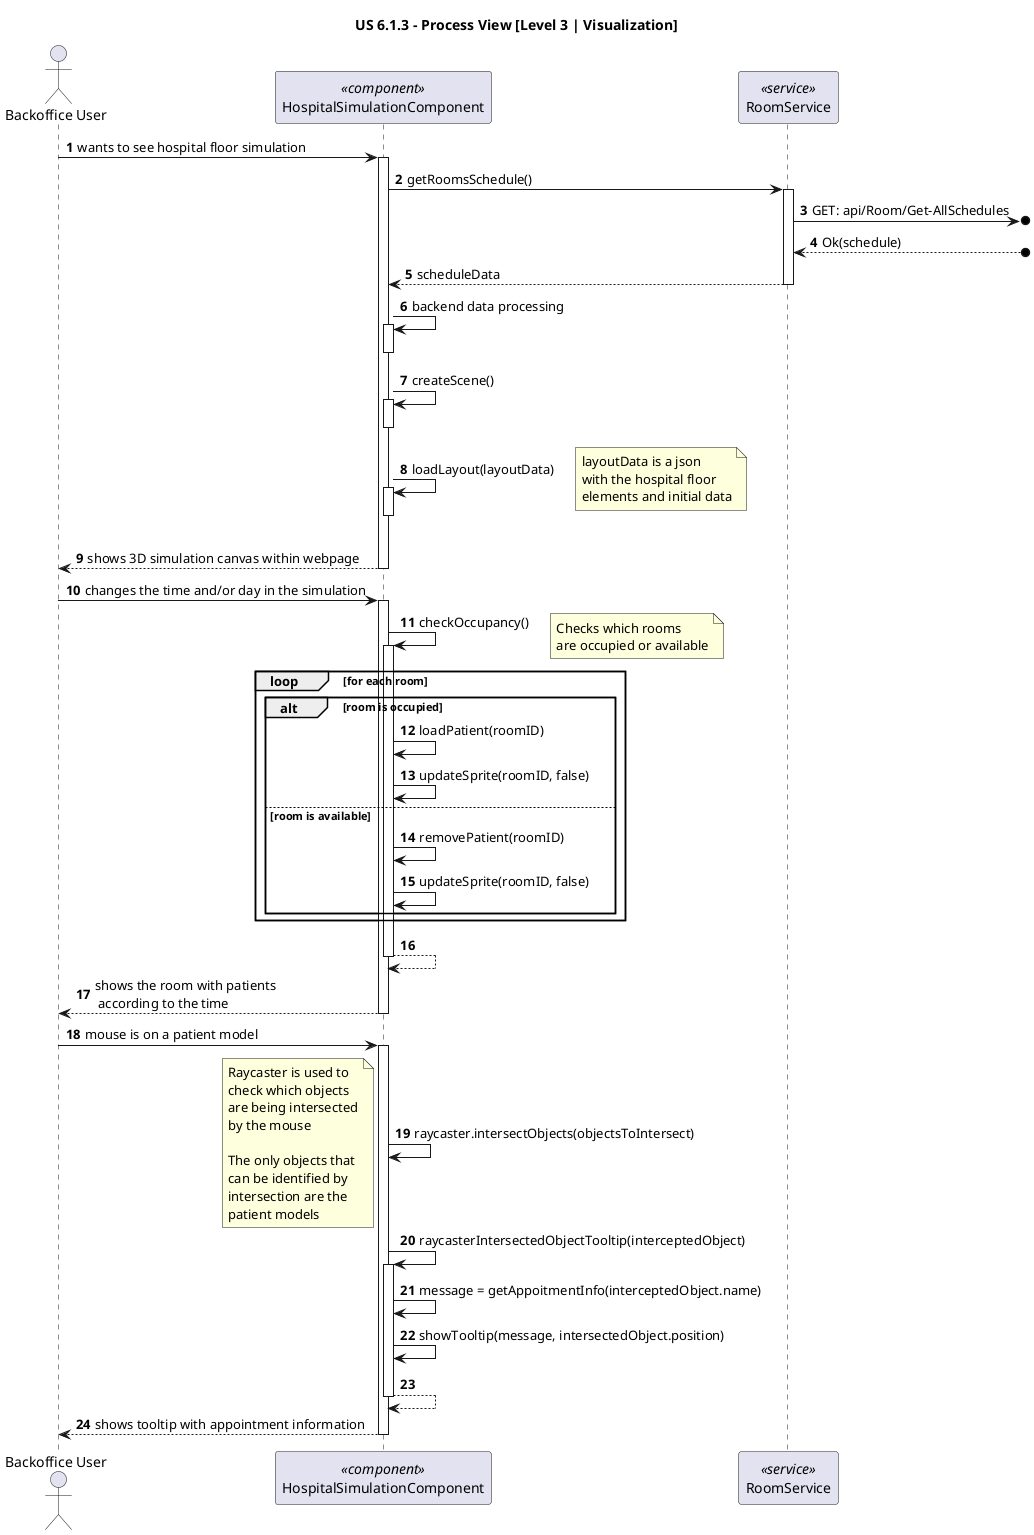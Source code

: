 @startuml

title "US 6.1.3 - Process View [Level 3 | Visualization]"

autonumber
actor "Backoffice User" as USER
participant "HospitalSimulationComponent" as UPP <<component>>
participant "RoomService" as PS <<service>>

USER -> UPP : wants to see hospital floor simulation
activate UPP

UPP -> PS : getRoomsSchedule()
activate PS

PS ->o] : GET: api/Room/Get-AllSchedules

PS <--o] : Ok(schedule)

PS --> UPP: scheduleData
deactivate PS

UPP -> UPP : backend data processing
activate UPP
deactivate UPP

UPP -> UPP : createScene()
activate UPP
deactivate UPP

UPP -> UPP : loadLayout(layoutData)
note right
layoutData is a json
with the hospital floor
elements and initial data
end note
activate UPP
deactivate UPP

UPP --> USER: shows 3D simulation canvas within webpage
deactivate UPP

USER -> UPP : changes the time and/or day in the simulation
activate UPP


UPP -> UPP : checkOccupancy()
note right
Checks which rooms
are occupied or available
end note
activate UPP

loop for each room

alt room is occupied

UPP -> UPP : loadPatient(roomID)
UPP -> UPP : updateSprite(roomID, false)

else room is available

UPP -> UPP : removePatient(roomID)
UPP -> UPP : updateSprite(roomID, false)
end alt

end loop

UPP --> UPP
deactivate UPP

UPP --> USER : shows the room with patients\n according to the time
deactivate UPP


USER -> UPP : mouse is on a patient model
activate UPP

UPP -> UPP : raycaster.intersectObjects(objectsToIntersect)
note left
Raycaster is used to
check which objects
are being intersected
by the mouse

The only objects that
can be identified by
intersection are the
patient models
end note

UPP -> UPP : raycasterIntersectedObjectTooltip(interceptedObject)
activate UPP

UPP -> UPP : message = getAppoitmentInfo(interceptedObject.name)

UPP -> UPP : showTooltip(message, intersectedObject.position)

UPP --> UPP
deactivate UPP

UPP --> USER: shows tooltip with appointment information
deactivate UPP

@enduml